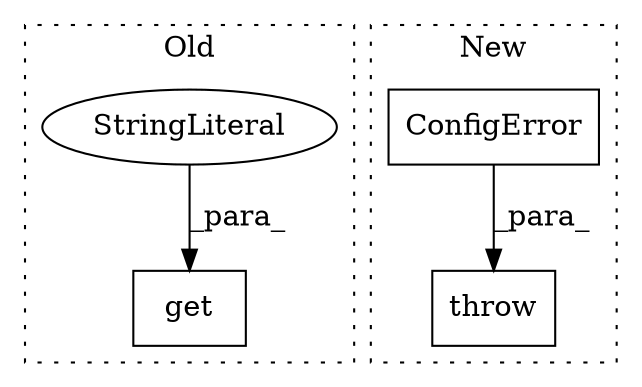 digraph G {
subgraph cluster0 {
1 [label="get" a="32" s="7202,7256" l="4,1" shape="box"];
3 [label="StringLiteral" a="45" s="7206" l="10" shape="ellipse"];
label = "Old";
style="dotted";
}
subgraph cluster1 {
2 [label="ConfigError" a="32" s="7474,7535" l="12,1" shape="box"];
4 [label="throw" a="53" s="7468" l="6" shape="box"];
label = "New";
style="dotted";
}
2 -> 4 [label="_para_"];
3 -> 1 [label="_para_"];
}